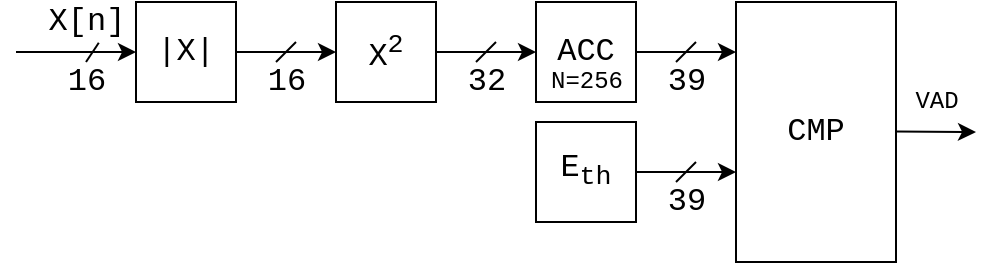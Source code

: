 <mxfile version="12.5.6" type="device"><diagram id="HNA6J6mmvq76Klx1iPX5" name="Page-1"><mxGraphModel dx="569" dy="298" grid="1" gridSize="10" guides="1" tooltips="1" connect="1" arrows="1" fold="1" page="1" pageScale="1" pageWidth="850" pageHeight="1100" math="0" shadow="0"><root><mxCell id="0"/><mxCell id="1" parent="0"/><mxCell id="hB4RM8ZUa7C9zhqkR3ek-1" value="|X|" style="rounded=0;whiteSpace=wrap;html=1;fillColor=none;fontFamily=Courier New;fontSize=16;" vertex="1" parent="1"><mxGeometry x="180" y="80" width="50" height="50" as="geometry"/></mxCell><mxCell id="hB4RM8ZUa7C9zhqkR3ek-3" value="" style="endArrow=classic;html=1;fontFamily=Courier New;fontSize=16;entryX=0;entryY=0.5;entryDx=0;entryDy=0;" edge="1" parent="1" target="hB4RM8ZUa7C9zhqkR3ek-1"><mxGeometry width="50" height="50" relative="1" as="geometry"><mxPoint x="120" y="105" as="sourcePoint"/><mxPoint x="160" y="110" as="targetPoint"/></mxGeometry></mxCell><mxCell id="hB4RM8ZUa7C9zhqkR3ek-4" value="X[n]" style="text;html=1;align=center;verticalAlign=middle;resizable=0;points=[];autosize=1;fontSize=16;fontFamily=Courier New;" vertex="1" parent="1"><mxGeometry x="130" y="80" width="50" height="20" as="geometry"/></mxCell><mxCell id="hB4RM8ZUa7C9zhqkR3ek-7" value="" style="endArrow=none;html=1;fontFamily=Courier New;fontSize=16;entryX=0.628;entryY=1.02;entryDx=0;entryDy=0;entryPerimeter=0;" edge="1" parent="1" target="hB4RM8ZUa7C9zhqkR3ek-4"><mxGeometry width="50" height="50" relative="1" as="geometry"><mxPoint x="155" y="110" as="sourcePoint"/><mxPoint x="120" y="190" as="targetPoint"/></mxGeometry></mxCell><mxCell id="hB4RM8ZUa7C9zhqkR3ek-8" value="16" style="text;html=1;align=center;verticalAlign=middle;resizable=0;points=[];autosize=1;fontSize=16;fontFamily=Courier New;" vertex="1" parent="1"><mxGeometry x="140" y="110" width="30" height="20" as="geometry"/></mxCell><mxCell id="hB4RM8ZUa7C9zhqkR3ek-9" value="" style="endArrow=classic;html=1;fontFamily=Courier New;fontSize=16;exitX=1;exitY=0.5;exitDx=0;exitDy=0;" edge="1" parent="1" source="hB4RM8ZUa7C9zhqkR3ek-1"><mxGeometry width="50" height="50" relative="1" as="geometry"><mxPoint x="260" y="110" as="sourcePoint"/><mxPoint x="280" y="105" as="targetPoint"/></mxGeometry></mxCell><mxCell id="hB4RM8ZUa7C9zhqkR3ek-10" value="X&lt;sup&gt;2&lt;/sup&gt;" style="rounded=0;whiteSpace=wrap;html=1;fillColor=none;fontFamily=Courier New;fontSize=16;" vertex="1" parent="1"><mxGeometry x="280" y="80" width="50" height="50" as="geometry"/></mxCell><mxCell id="hB4RM8ZUa7C9zhqkR3ek-11" value="" style="endArrow=none;html=1;fontFamily=Courier New;fontSize=16;" edge="1" parent="1"><mxGeometry width="50" height="50" relative="1" as="geometry"><mxPoint x="250" y="110" as="sourcePoint"/><mxPoint x="260" y="100" as="targetPoint"/></mxGeometry></mxCell><mxCell id="hB4RM8ZUa7C9zhqkR3ek-12" value="16" style="text;html=1;align=center;verticalAlign=middle;resizable=0;points=[];autosize=1;fontSize=16;fontFamily=Courier New;" vertex="1" parent="1"><mxGeometry x="240" y="110" width="30" height="20" as="geometry"/></mxCell><mxCell id="hB4RM8ZUa7C9zhqkR3ek-13" value="" style="endArrow=classic;html=1;fontFamily=Courier New;fontSize=16;exitX=1;exitY=0.5;exitDx=0;exitDy=0;" edge="1" parent="1"><mxGeometry width="50" height="50" relative="1" as="geometry"><mxPoint x="330" y="105" as="sourcePoint"/><mxPoint x="380" y="105" as="targetPoint"/></mxGeometry></mxCell><mxCell id="hB4RM8ZUa7C9zhqkR3ek-14" value="ACC" style="rounded=0;whiteSpace=wrap;html=1;fillColor=none;fontFamily=Courier New;fontSize=16;" vertex="1" parent="1"><mxGeometry x="380" y="80" width="50" height="50" as="geometry"/></mxCell><mxCell id="hB4RM8ZUa7C9zhqkR3ek-15" value="" style="endArrow=none;html=1;fontFamily=Courier New;fontSize=16;" edge="1" parent="1"><mxGeometry width="50" height="50" relative="1" as="geometry"><mxPoint x="350" y="110" as="sourcePoint"/><mxPoint x="360" y="100" as="targetPoint"/></mxGeometry></mxCell><mxCell id="hB4RM8ZUa7C9zhqkR3ek-16" value="32" style="text;html=1;align=center;verticalAlign=middle;resizable=0;points=[];autosize=1;fontSize=16;fontFamily=Courier New;" vertex="1" parent="1"><mxGeometry x="340" y="110" width="30" height="20" as="geometry"/></mxCell><mxCell id="hB4RM8ZUa7C9zhqkR3ek-18" value="N=256" style="text;html=1;align=center;verticalAlign=middle;resizable=0;points=[];autosize=1;fontSize=12;fontFamily=Courier New;" vertex="1" parent="1"><mxGeometry x="380" y="110" width="50" height="20" as="geometry"/></mxCell><mxCell id="hB4RM8ZUa7C9zhqkR3ek-19" value="" style="endArrow=classic;html=1;fontFamily=Courier New;fontSize=16;exitX=1;exitY=0.5;exitDx=0;exitDy=0;" edge="1" parent="1"><mxGeometry width="50" height="50" relative="1" as="geometry"><mxPoint x="430.0" y="105" as="sourcePoint"/><mxPoint x="480" y="105" as="targetPoint"/></mxGeometry></mxCell><mxCell id="hB4RM8ZUa7C9zhqkR3ek-20" value="" style="endArrow=none;html=1;fontFamily=Courier New;fontSize=16;" edge="1" parent="1"><mxGeometry width="50" height="50" relative="1" as="geometry"><mxPoint x="450" y="110" as="sourcePoint"/><mxPoint x="460" y="100" as="targetPoint"/></mxGeometry></mxCell><mxCell id="hB4RM8ZUa7C9zhqkR3ek-21" value="39" style="text;html=1;align=center;verticalAlign=middle;resizable=0;points=[];autosize=1;fontSize=16;fontFamily=Courier New;" vertex="1" parent="1"><mxGeometry x="440" y="110" width="30" height="20" as="geometry"/></mxCell><mxCell id="hB4RM8ZUa7C9zhqkR3ek-22" value="CMP" style="rounded=0;whiteSpace=wrap;html=1;fillColor=none;fontFamily=Courier New;fontSize=16;" vertex="1" parent="1"><mxGeometry x="480" y="80" width="80" height="130" as="geometry"/></mxCell><mxCell id="hB4RM8ZUa7C9zhqkR3ek-23" value="E&lt;sub&gt;th&lt;/sub&gt;" style="rounded=0;whiteSpace=wrap;html=1;fillColor=none;fontFamily=Courier New;fontSize=16;" vertex="1" parent="1"><mxGeometry x="380" y="140" width="50" height="50" as="geometry"/></mxCell><mxCell id="hB4RM8ZUa7C9zhqkR3ek-25" value="" style="endArrow=classic;html=1;fontFamily=Courier New;fontSize=16;exitX=1;exitY=0.5;exitDx=0;exitDy=0;" edge="1" parent="1"><mxGeometry width="50" height="50" relative="1" as="geometry"><mxPoint x="430" y="165" as="sourcePoint"/><mxPoint x="480" y="165" as="targetPoint"/></mxGeometry></mxCell><mxCell id="hB4RM8ZUa7C9zhqkR3ek-26" value="" style="endArrow=none;html=1;fontFamily=Courier New;fontSize=16;" edge="1" parent="1"><mxGeometry width="50" height="50" relative="1" as="geometry"><mxPoint x="450" y="170" as="sourcePoint"/><mxPoint x="460" y="160" as="targetPoint"/></mxGeometry></mxCell><mxCell id="hB4RM8ZUa7C9zhqkR3ek-27" value="39" style="text;html=1;align=center;verticalAlign=middle;resizable=0;points=[];autosize=1;fontSize=16;fontFamily=Courier New;" vertex="1" parent="1"><mxGeometry x="440" y="170" width="30" height="20" as="geometry"/></mxCell><mxCell id="hB4RM8ZUa7C9zhqkR3ek-28" value="" style="endArrow=classic;html=1;fontFamily=Courier New;fontSize=16;" edge="1" parent="1"><mxGeometry width="50" height="50" relative="1" as="geometry"><mxPoint x="560" y="144.76" as="sourcePoint"/><mxPoint x="600" y="145" as="targetPoint"/></mxGeometry></mxCell><mxCell id="hB4RM8ZUa7C9zhqkR3ek-29" value="VAD" style="text;html=1;align=center;verticalAlign=middle;resizable=0;points=[];autosize=1;fontSize=12;fontFamily=Courier New;" vertex="1" parent="1"><mxGeometry x="560" y="120" width="40" height="20" as="geometry"/></mxCell></root></mxGraphModel></diagram></mxfile>
